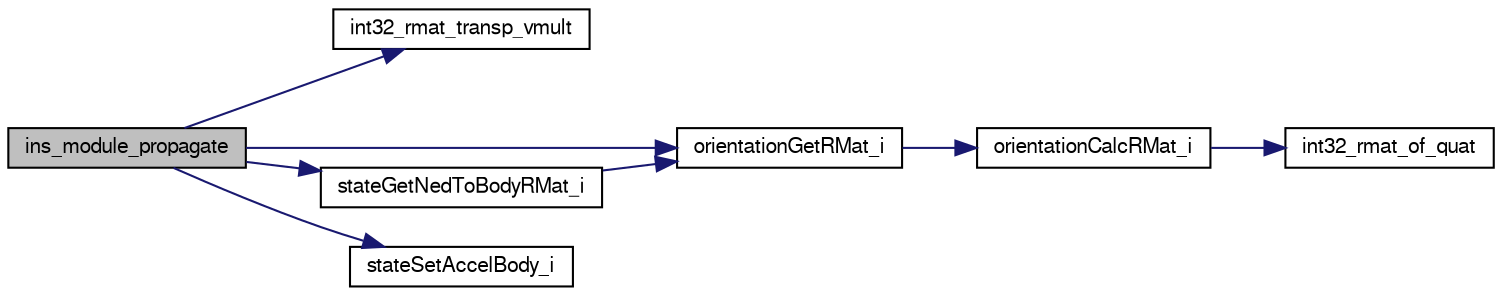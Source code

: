 digraph "ins_module_propagate"
{
  edge [fontname="FreeSans",fontsize="10",labelfontname="FreeSans",labelfontsize="10"];
  node [fontname="FreeSans",fontsize="10",shape=record];
  rankdir="LR";
  Node1 [label="ins_module_propagate",height=0.2,width=0.4,color="black", fillcolor="grey75", style="filled", fontcolor="black"];
  Node1 -> Node2 [color="midnightblue",fontsize="10",style="solid",fontname="FreeSans"];
  Node2 [label="int32_rmat_transp_vmult",height=0.2,width=0.4,color="black", fillcolor="white", style="filled",URL="$group__math__algebra__int.html#gac992f3c60c036759941405f6e754b55b",tooltip="rotate 3D vector by transposed rotation matrix. "];
  Node1 -> Node3 [color="midnightblue",fontsize="10",style="solid",fontname="FreeSans"];
  Node3 [label="orientationGetRMat_i",height=0.2,width=0.4,color="black", fillcolor="white", style="filled",URL="$group__math__orientation__representation.html#ga4d3e785c7decf12ad0331c6ec207ded7",tooltip="Get vehicle body attitude rotation matrix (int). "];
  Node3 -> Node4 [color="midnightblue",fontsize="10",style="solid",fontname="FreeSans"];
  Node4 [label="orientationCalcRMat_i",height=0.2,width=0.4,color="black", fillcolor="white", style="filled",URL="$group__math__orientation__representation.html#ga8d3a2d675e2693d1780d587cd392d96a"];
  Node4 -> Node5 [color="midnightblue",fontsize="10",style="solid",fontname="FreeSans"];
  Node5 [label="int32_rmat_of_quat",height=0.2,width=0.4,color="black", fillcolor="white", style="filled",URL="$group__math__algebra__int.html#ga3cee8bb86ebb6befea5e2b4a97b3326f",tooltip="Convert unit quaternion to rotation matrix. "];
  Node1 -> Node6 [color="midnightblue",fontsize="10",style="solid",fontname="FreeSans"];
  Node6 [label="stateGetNedToBodyRMat_i",height=0.2,width=0.4,color="black", fillcolor="white", style="filled",URL="$group__state__attitude.html#ga7c541b9b2e6231ac9a11a9e21562a5b3",tooltip="Get vehicle body attitude rotation matrix (int). "];
  Node6 -> Node3 [color="midnightblue",fontsize="10",style="solid",fontname="FreeSans"];
  Node1 -> Node7 [color="midnightblue",fontsize="10",style="solid",fontname="FreeSans"];
  Node7 [label="stateSetAccelBody_i",height=0.2,width=0.4,color="black", fillcolor="white", style="filled",URL="$group__state__velocity.html#ga20df8dd6eb07f3e70051e3b9809b1e60",tooltip="Set acceleration in Body coordinates (int). "];
}
